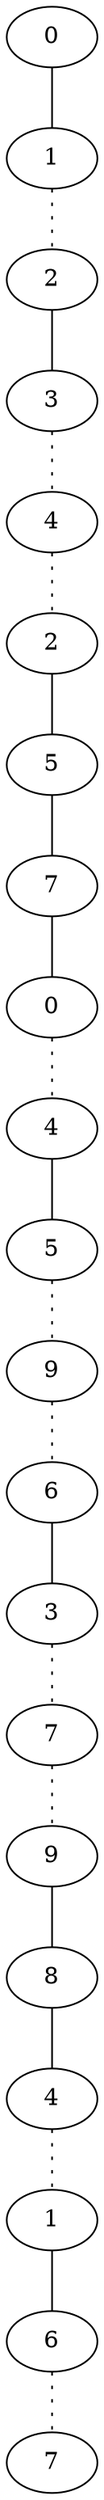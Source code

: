 graph {
a0 -- a1;
a1 -- a2 [style=dotted];
a2 -- a3;
a3 -- a4 [style=dotted];
a4 -- a5 [style=dotted];
a5 -- a6;
a6 -- a7;
a7 -- a8;
a8 -- a9 [style=dotted];
a9 -- a10;
a10 -- a11 [style=dotted];
a11 -- a12 [style=dotted];
a12 -- a13;
a13 -- a14 [style=dotted];
a14 -- a15 [style=dotted];
a15 -- a16;
a16 -- a17;
a17 -- a18 [style=dotted];
a18 -- a19;
a19 -- a20 [style=dotted];
a0[label=0];
a1[label=1];
a2[label=2];
a3[label=3];
a4[label=4];
a5[label=2];
a6[label=5];
a7[label=7];
a8[label=0];
a9[label=4];
a10[label=5];
a11[label=9];
a12[label=6];
a13[label=3];
a14[label=7];
a15[label=9];
a16[label=8];
a17[label=4];
a18[label=1];
a19[label=6];
a20[label=7];
}
